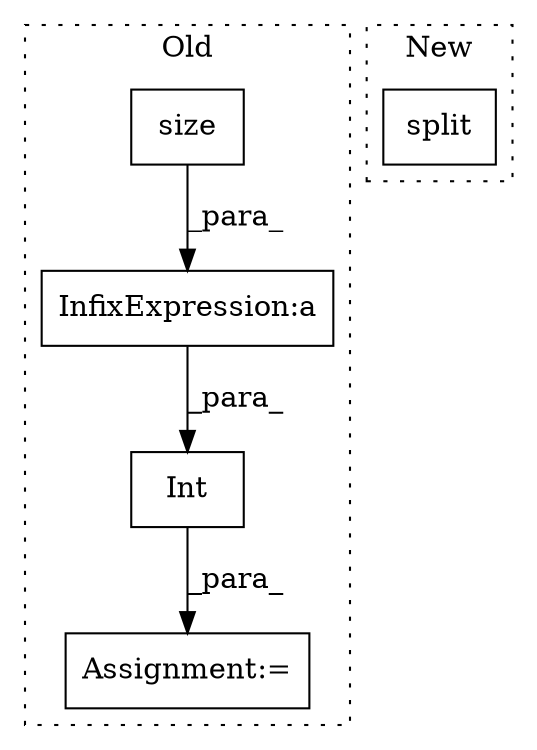 digraph G {
subgraph cluster0 {
1 [label="size" a="32" s="6644,6650" l="5,1" shape="box"];
3 [label="Int" a="32" s="6622,6680" l="4,1" shape="box"];
4 [label="InfixExpression:a" a="27" s="6651" l="3" shape="box"];
5 [label="Assignment:=" a="7" s="6702" l="1" shape="box"];
label = "Old";
style="dotted";
}
subgraph cluster1 {
2 [label="split" a="32" s="6544,6583" l="6,1" shape="box"];
label = "New";
style="dotted";
}
1 -> 4 [label="_para_"];
3 -> 5 [label="_para_"];
4 -> 3 [label="_para_"];
}